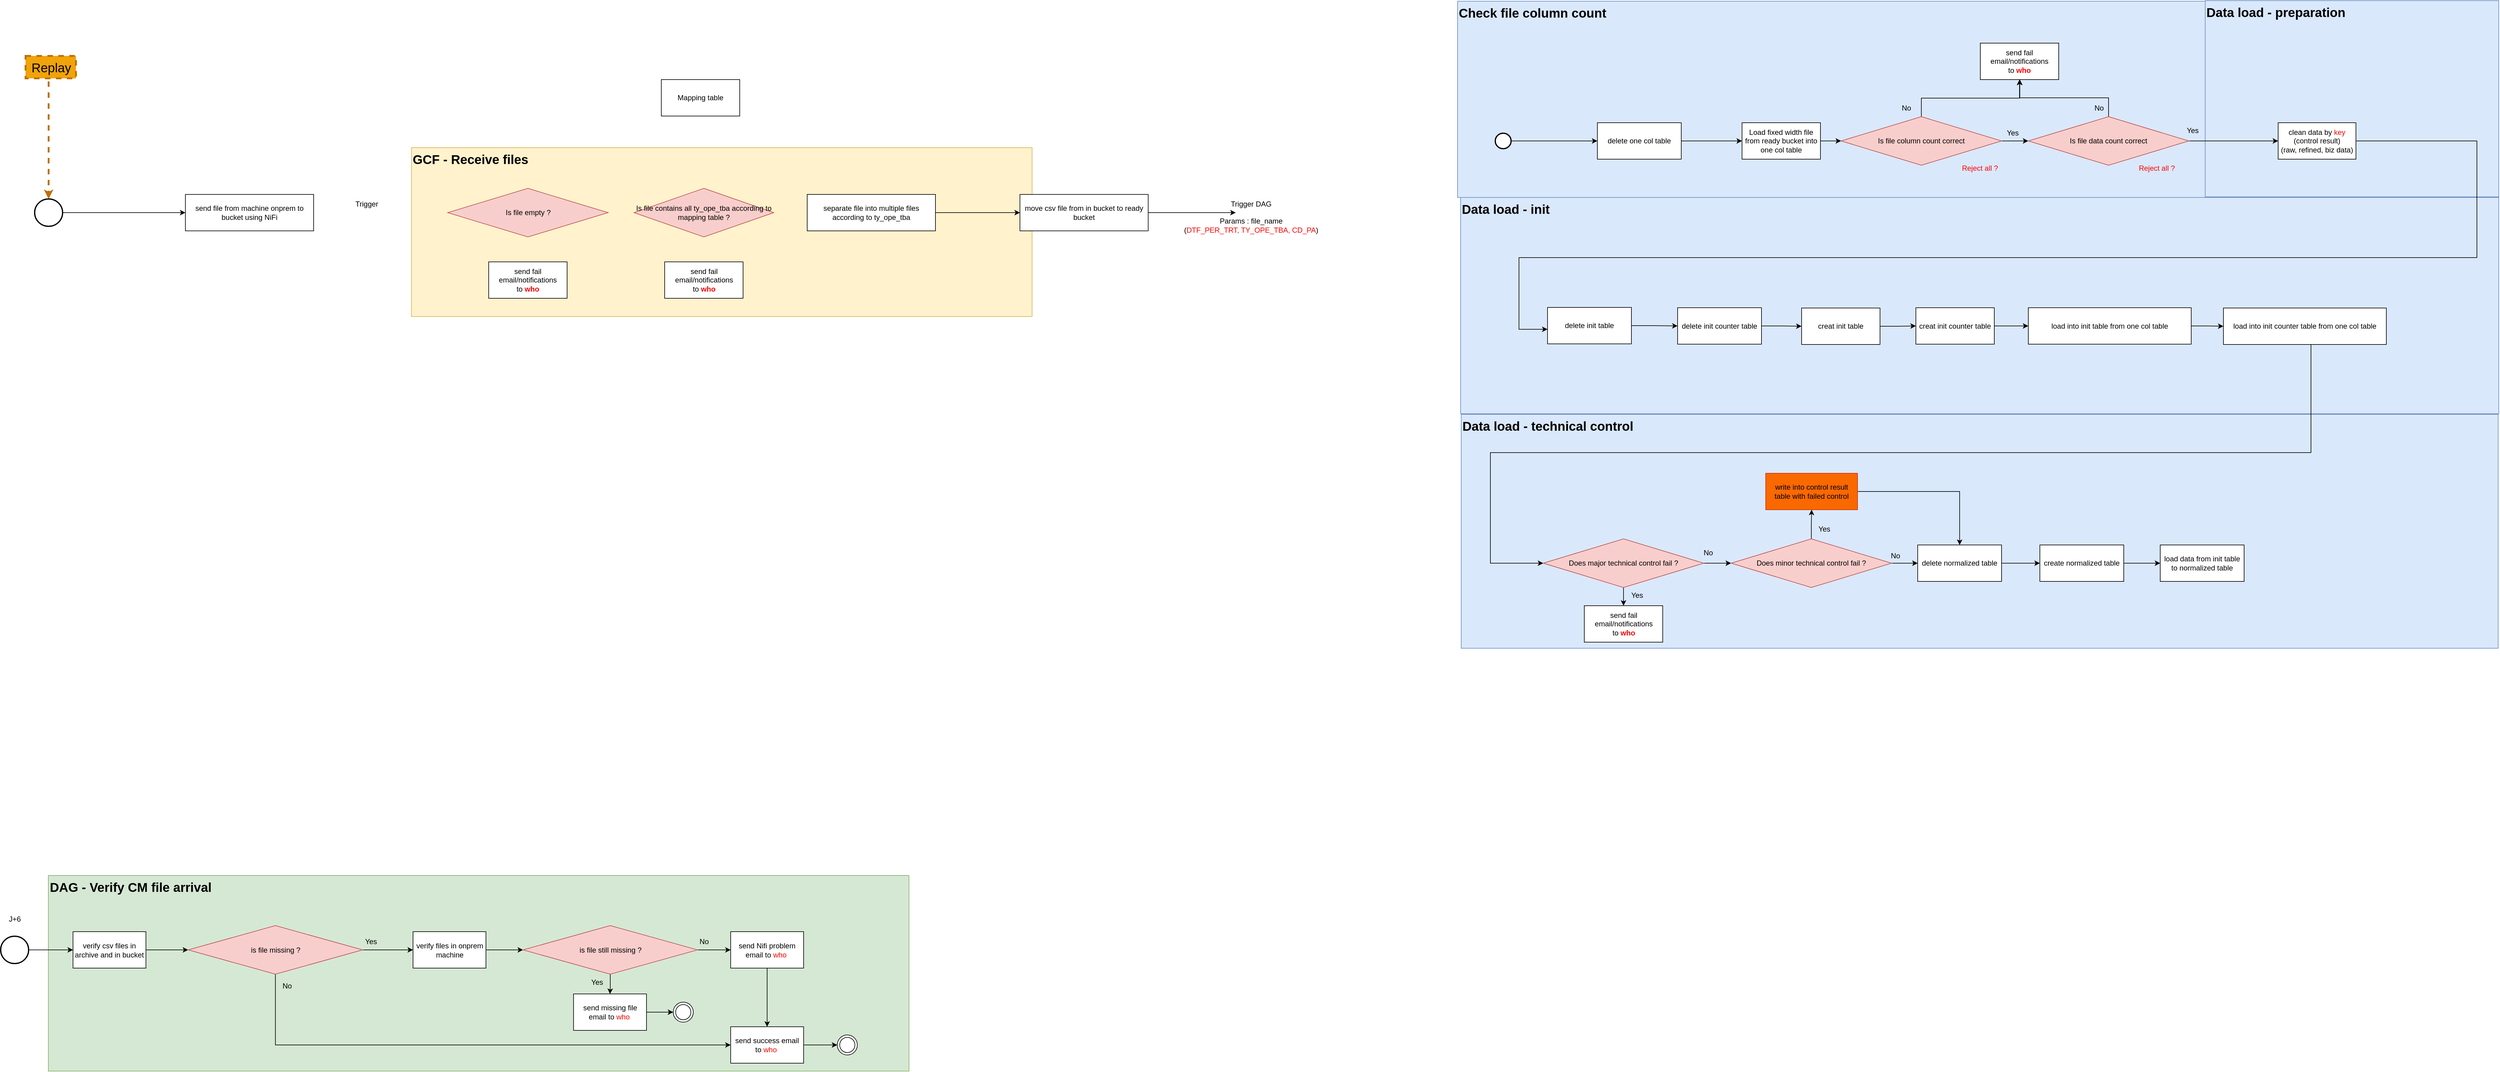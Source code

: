<mxfile version="24.2.2" type="github">
  <diagram name="Page-1" id="dkLmOQd1HcsfgHAnOU7j">
    <mxGraphModel dx="4603" dy="-1791" grid="1" gridSize="10" guides="1" tooltips="1" connect="1" arrows="1" fold="1" page="1" pageScale="1" pageWidth="827" pageHeight="1169" math="0" shadow="0">
      <root>
        <mxCell id="0" />
        <mxCell id="1" parent="0" />
        <mxCell id="4m1ToxqM0PlaWDM-n7NB-2" value="Check file column count" style="rounded=0;whiteSpace=wrap;html=1;align=left;horizontal=1;verticalAlign=top;fillColor=#dae8fc;strokeColor=#6c8ebf;fontSize=21;fontStyle=1;" vertex="1" parent="1">
          <mxGeometry x="-610" y="2971" width="1230" height="323" as="geometry" />
        </mxCell>
        <mxCell id="4m1ToxqM0PlaWDM-n7NB-3" value="Data load - init" style="rounded=0;whiteSpace=wrap;html=1;align=left;horizontal=1;verticalAlign=top;fillColor=#dae8fc;strokeColor=#6c8ebf;fontSize=21;fontStyle=1" vertex="1" parent="1">
          <mxGeometry x="-605" y="3294" width="1708" height="356" as="geometry" />
        </mxCell>
        <mxCell id="4m1ToxqM0PlaWDM-n7NB-4" value="DAG - Verify CM file arrival" style="rounded=0;whiteSpace=wrap;html=1;align=left;horizontal=1;verticalAlign=top;fillColor=#d5e8d4;strokeColor=#82b366;fontSize=21;fontStyle=1;" vertex="1" parent="1">
          <mxGeometry x="-2928.5" y="4410" width="1416" height="322" as="geometry" />
        </mxCell>
        <mxCell id="4m1ToxqM0PlaWDM-n7NB-7" value="Data load - technical control" style="rounded=0;whiteSpace=wrap;html=1;align=left;horizontal=1;verticalAlign=top;fillColor=#dae8fc;strokeColor=#6c8ebf;fontSize=21;fontStyle=1" vertex="1" parent="1">
          <mxGeometry x="-604" y="3651" width="1706" height="385" as="geometry" />
        </mxCell>
        <mxCell id="4m1ToxqM0PlaWDM-n7NB-8" value="Data load - preparation" style="rounded=0;whiteSpace=wrap;html=1;align=left;horizontal=1;verticalAlign=top;fillColor=#dae8fc;strokeColor=#6c8ebf;fontSize=21;fontStyle=1;" vertex="1" parent="1">
          <mxGeometry x="620" y="2970" width="483" height="323" as="geometry" />
        </mxCell>
        <mxCell id="4m1ToxqM0PlaWDM-n7NB-10" value="GCF - Receive files" style="rounded=0;whiteSpace=wrap;html=1;align=left;horizontal=1;verticalAlign=top;fillColor=#fff2cc;strokeColor=#d6b656;fontSize=21;fontStyle=1" vertex="1" parent="1">
          <mxGeometry x="-2331" y="3212" width="1021" height="278" as="geometry" />
        </mxCell>
        <mxCell id="4m1ToxqM0PlaWDM-n7NB-12" value="send file from machine onprem to bucket using NiFi" style="rounded=0;whiteSpace=wrap;html=1;" vertex="1" parent="1">
          <mxGeometry x="-2703" y="3289" width="211" height="60" as="geometry" />
        </mxCell>
        <mxCell id="4m1ToxqM0PlaWDM-n7NB-14" style="edgeStyle=orthogonalEdgeStyle;rounded=0;orthogonalLoop=1;jettySize=auto;html=1;entryX=0;entryY=0.5;entryDx=0;entryDy=0;" edge="1" parent="1" source="4m1ToxqM0PlaWDM-n7NB-15" target="4m1ToxqM0PlaWDM-n7NB-52">
          <mxGeometry relative="1" as="geometry" />
        </mxCell>
        <mxCell id="4m1ToxqM0PlaWDM-n7NB-182" style="edgeStyle=orthogonalEdgeStyle;rounded=0;orthogonalLoop=1;jettySize=auto;html=1;" edge="1" parent="1" source="4m1ToxqM0PlaWDM-n7NB-15" target="4m1ToxqM0PlaWDM-n7NB-181">
          <mxGeometry relative="1" as="geometry" />
        </mxCell>
        <mxCell id="4m1ToxqM0PlaWDM-n7NB-15" value="Does&amp;nbsp;major technical control fail ?" style="rhombus;whiteSpace=wrap;html=1;fillColor=#f8cecc;strokeColor=#b85450;" vertex="1" parent="1">
          <mxGeometry x="-469" y="3856" width="264" height="80" as="geometry" />
        </mxCell>
        <mxCell id="4m1ToxqM0PlaWDM-n7NB-18" style="edgeStyle=orthogonalEdgeStyle;rounded=0;orthogonalLoop=1;jettySize=auto;html=1;entryX=0;entryY=0.5;entryDx=0;entryDy=0;" edge="1" parent="1" source="4m1ToxqM0PlaWDM-n7NB-19" target="4m1ToxqM0PlaWDM-n7NB-37">
          <mxGeometry relative="1" as="geometry" />
        </mxCell>
        <mxCell id="4m1ToxqM0PlaWDM-n7NB-19" value="load into init table from one col table" style="rounded=0;whiteSpace=wrap;html=1;" vertex="1" parent="1">
          <mxGeometry x="329" y="3475.5" width="268" height="60" as="geometry" />
        </mxCell>
        <mxCell id="4m1ToxqM0PlaWDM-n7NB-26" style="edgeStyle=orthogonalEdgeStyle;rounded=0;orthogonalLoop=1;jettySize=auto;html=1;entryX=0;entryY=0.5;entryDx=0;entryDy=0;" edge="1" parent="1" source="4m1ToxqM0PlaWDM-n7NB-27" target="4m1ToxqM0PlaWDM-n7NB-35">
          <mxGeometry relative="1" as="geometry" />
        </mxCell>
        <mxCell id="4m1ToxqM0PlaWDM-n7NB-27" value="creat init table" style="rounded=0;whiteSpace=wrap;html=1;" vertex="1" parent="1">
          <mxGeometry x="-44" y="3476" width="129" height="60" as="geometry" />
        </mxCell>
        <mxCell id="4m1ToxqM0PlaWDM-n7NB-28" style="edgeStyle=orthogonalEdgeStyle;rounded=0;orthogonalLoop=1;jettySize=auto;html=1;" edge="1" parent="1" source="4m1ToxqM0PlaWDM-n7NB-29" target="4m1ToxqM0PlaWDM-n7NB-31">
          <mxGeometry relative="1" as="geometry">
            <Array as="points">
              <mxPoint x="1067" y="3201" />
              <mxPoint x="1067" y="3393" />
              <mxPoint x="-509" y="3393" />
              <mxPoint x="-509" y="3511" />
            </Array>
          </mxGeometry>
        </mxCell>
        <mxCell id="4m1ToxqM0PlaWDM-n7NB-29" value="clean data by&lt;font color=&quot;#ff0000&quot;&gt; key&lt;/font&gt;&lt;br&gt;(control result)&lt;br&gt;(raw, refined, biz data)" style="rounded=0;whiteSpace=wrap;html=1;" vertex="1" parent="1">
          <mxGeometry x="740" y="3171" width="128" height="60" as="geometry" />
        </mxCell>
        <mxCell id="4m1ToxqM0PlaWDM-n7NB-30" style="edgeStyle=orthogonalEdgeStyle;rounded=0;orthogonalLoop=1;jettySize=auto;html=1;entryX=0;entryY=0.5;entryDx=0;entryDy=0;" edge="1" parent="1" source="4m1ToxqM0PlaWDM-n7NB-31" target="4m1ToxqM0PlaWDM-n7NB-33">
          <mxGeometry relative="1" as="geometry" />
        </mxCell>
        <mxCell id="4m1ToxqM0PlaWDM-n7NB-31" value="delete init table" style="rounded=0;whiteSpace=wrap;html=1;" vertex="1" parent="1">
          <mxGeometry x="-462" y="3475" width="138" height="60" as="geometry" />
        </mxCell>
        <mxCell id="4m1ToxqM0PlaWDM-n7NB-32" style="edgeStyle=orthogonalEdgeStyle;rounded=0;orthogonalLoop=1;jettySize=auto;html=1;" edge="1" parent="1" source="4m1ToxqM0PlaWDM-n7NB-33" target="4m1ToxqM0PlaWDM-n7NB-27">
          <mxGeometry relative="1" as="geometry" />
        </mxCell>
        <mxCell id="4m1ToxqM0PlaWDM-n7NB-33" value="delete init counter table" style="rounded=0;whiteSpace=wrap;html=1;" vertex="1" parent="1">
          <mxGeometry x="-248" y="3475.5" width="138" height="60" as="geometry" />
        </mxCell>
        <mxCell id="4m1ToxqM0PlaWDM-n7NB-34" style="edgeStyle=orthogonalEdgeStyle;rounded=0;orthogonalLoop=1;jettySize=auto;html=1;" edge="1" parent="1" source="4m1ToxqM0PlaWDM-n7NB-35" target="4m1ToxqM0PlaWDM-n7NB-19">
          <mxGeometry relative="1" as="geometry" />
        </mxCell>
        <mxCell id="4m1ToxqM0PlaWDM-n7NB-35" value="creat init counter table" style="rounded=0;whiteSpace=wrap;html=1;" vertex="1" parent="1">
          <mxGeometry x="144" y="3475.5" width="129" height="60" as="geometry" />
        </mxCell>
        <mxCell id="4m1ToxqM0PlaWDM-n7NB-36" style="edgeStyle=orthogonalEdgeStyle;rounded=0;orthogonalLoop=1;jettySize=auto;html=1;entryX=0;entryY=0.5;entryDx=0;entryDy=0;" edge="1" parent="1" source="4m1ToxqM0PlaWDM-n7NB-37" target="4m1ToxqM0PlaWDM-n7NB-15">
          <mxGeometry relative="1" as="geometry">
            <Array as="points">
              <mxPoint x="794" y="3714" />
              <mxPoint x="-556" y="3714" />
              <mxPoint x="-556" y="3896" />
            </Array>
          </mxGeometry>
        </mxCell>
        <mxCell id="4m1ToxqM0PlaWDM-n7NB-37" value="load into init counter table from one col table" style="rounded=0;whiteSpace=wrap;html=1;" vertex="1" parent="1">
          <mxGeometry x="650" y="3476" width="268" height="60" as="geometry" />
        </mxCell>
        <mxCell id="4m1ToxqM0PlaWDM-n7NB-43" style="edgeStyle=orthogonalEdgeStyle;rounded=0;orthogonalLoop=1;jettySize=auto;html=1;" edge="1" parent="1" source="4m1ToxqM0PlaWDM-n7NB-44" target="4m1ToxqM0PlaWDM-n7NB-65">
          <mxGeometry relative="1" as="geometry" />
        </mxCell>
        <mxCell id="4m1ToxqM0PlaWDM-n7NB-44" value="delete normalized table" style="rounded=0;whiteSpace=wrap;html=1;" vertex="1" parent="1">
          <mxGeometry x="147" y="3866" width="138" height="60" as="geometry" />
        </mxCell>
        <mxCell id="4m1ToxqM0PlaWDM-n7NB-46" value="load data from init table to normalized table" style="rounded=0;whiteSpace=wrap;html=1;" vertex="1" parent="1">
          <mxGeometry x="546" y="3866" width="138" height="60" as="geometry" />
        </mxCell>
        <mxCell id="4m1ToxqM0PlaWDM-n7NB-50" style="edgeStyle=orthogonalEdgeStyle;rounded=0;orthogonalLoop=1;jettySize=auto;html=1;entryX=0;entryY=0.5;entryDx=0;entryDy=0;" edge="1" parent="1" source="4m1ToxqM0PlaWDM-n7NB-52" target="4m1ToxqM0PlaWDM-n7NB-44">
          <mxGeometry relative="1" as="geometry" />
        </mxCell>
        <mxCell id="4m1ToxqM0PlaWDM-n7NB-51" style="edgeStyle=orthogonalEdgeStyle;rounded=0;orthogonalLoop=1;jettySize=auto;html=1;" edge="1" parent="1" source="4m1ToxqM0PlaWDM-n7NB-52" target="4m1ToxqM0PlaWDM-n7NB-54">
          <mxGeometry relative="1" as="geometry" />
        </mxCell>
        <mxCell id="4m1ToxqM0PlaWDM-n7NB-52" value="Does&amp;nbsp;minor technical control fail ?" style="rhombus;whiteSpace=wrap;html=1;fillColor=#f8cecc;strokeColor=#b85450;" vertex="1" parent="1">
          <mxGeometry x="-160" y="3856" width="264" height="80" as="geometry" />
        </mxCell>
        <mxCell id="4m1ToxqM0PlaWDM-n7NB-53" style="edgeStyle=orthogonalEdgeStyle;rounded=0;orthogonalLoop=1;jettySize=auto;html=1;entryX=0.5;entryY=0;entryDx=0;entryDy=0;" edge="1" parent="1" source="4m1ToxqM0PlaWDM-n7NB-54" target="4m1ToxqM0PlaWDM-n7NB-44">
          <mxGeometry relative="1" as="geometry" />
        </mxCell>
        <mxCell id="4m1ToxqM0PlaWDM-n7NB-54" value="write into control result table with failed control" style="rounded=0;whiteSpace=wrap;html=1;fillColor=#fa6800;strokeColor=#C73500;fontColor=#000000;" vertex="1" parent="1">
          <mxGeometry x="-103" y="3748" width="151" height="60" as="geometry" />
        </mxCell>
        <mxCell id="4m1ToxqM0PlaWDM-n7NB-64" style="edgeStyle=orthogonalEdgeStyle;rounded=0;orthogonalLoop=1;jettySize=auto;html=1;" edge="1" parent="1" source="4m1ToxqM0PlaWDM-n7NB-65" target="4m1ToxqM0PlaWDM-n7NB-46">
          <mxGeometry relative="1" as="geometry" />
        </mxCell>
        <mxCell id="4m1ToxqM0PlaWDM-n7NB-65" value="create normalized table" style="rounded=0;whiteSpace=wrap;html=1;" vertex="1" parent="1">
          <mxGeometry x="348" y="3866" width="138" height="60" as="geometry" />
        </mxCell>
        <mxCell id="4m1ToxqM0PlaWDM-n7NB-70" style="edgeStyle=orthogonalEdgeStyle;rounded=0;orthogonalLoop=1;jettySize=auto;html=1;entryX=0;entryY=0.5;entryDx=0;entryDy=0;" edge="1" parent="1" source="4m1ToxqM0PlaWDM-n7NB-95">
          <mxGeometry relative="1" as="geometry">
            <mxPoint x="-1431.5" y="3319" as="sourcePoint" />
            <mxPoint x="-975" y="3319" as="targetPoint" />
            <Array as="points" />
          </mxGeometry>
        </mxCell>
        <mxCell id="4m1ToxqM0PlaWDM-n7NB-73" style="edgeStyle=orthogonalEdgeStyle;rounded=0;orthogonalLoop=1;jettySize=auto;html=1;" edge="1" parent="1" source="4m1ToxqM0PlaWDM-n7NB-74" target="4m1ToxqM0PlaWDM-n7NB-77">
          <mxGeometry relative="1" as="geometry" />
        </mxCell>
        <mxCell id="4m1ToxqM0PlaWDM-n7NB-74" value="" style="strokeWidth=2;html=1;shape=mxgraph.flowchart.start_2;whiteSpace=wrap;" vertex="1" parent="1">
          <mxGeometry x="-3006.9" y="4510" width="46" height="45" as="geometry" />
        </mxCell>
        <mxCell id="4m1ToxqM0PlaWDM-n7NB-75" value="&lt;font&gt;J+6&lt;/font&gt;" style="text;html=1;align=center;verticalAlign=middle;resizable=0;points=[];autosize=1;strokeColor=none;fillColor=none;fontColor=#000000;" vertex="1" parent="1">
          <mxGeometry x="-3002.9" y="4469" width="38" height="26" as="geometry" />
        </mxCell>
        <mxCell id="4m1ToxqM0PlaWDM-n7NB-76" style="edgeStyle=orthogonalEdgeStyle;rounded=0;orthogonalLoop=1;jettySize=auto;html=1;entryX=0;entryY=0.5;entryDx=0;entryDy=0;" edge="1" parent="1" source="4m1ToxqM0PlaWDM-n7NB-77" target="4m1ToxqM0PlaWDM-n7NB-80">
          <mxGeometry relative="1" as="geometry" />
        </mxCell>
        <mxCell id="4m1ToxqM0PlaWDM-n7NB-77" value="verify csv files in archive and in bucket" style="rounded=0;whiteSpace=wrap;html=1;" vertex="1" parent="1">
          <mxGeometry x="-2887.9" y="4502.5" width="120" height="60" as="geometry" />
        </mxCell>
        <mxCell id="4m1ToxqM0PlaWDM-n7NB-78" style="edgeStyle=orthogonalEdgeStyle;rounded=0;orthogonalLoop=1;jettySize=auto;html=1;" edge="1" parent="1" source="4m1ToxqM0PlaWDM-n7NB-80" target="4m1ToxqM0PlaWDM-n7NB-94">
          <mxGeometry relative="1" as="geometry">
            <mxPoint x="-2554.863" y="4455.99" as="targetPoint" />
          </mxGeometry>
        </mxCell>
        <mxCell id="4m1ToxqM0PlaWDM-n7NB-79" style="edgeStyle=orthogonalEdgeStyle;rounded=0;orthogonalLoop=1;jettySize=auto;html=1;entryX=0;entryY=0.5;entryDx=0;entryDy=0;" edge="1" parent="1" source="4m1ToxqM0PlaWDM-n7NB-80" target="4m1ToxqM0PlaWDM-n7NB-86">
          <mxGeometry relative="1" as="geometry">
            <Array as="points">
              <mxPoint x="-2554.5" y="4689" />
            </Array>
          </mxGeometry>
        </mxCell>
        <mxCell id="4m1ToxqM0PlaWDM-n7NB-80" value="is file missing ?" style="rhombus;whiteSpace=wrap;html=1;fillColor=#f8cecc;strokeColor=#b85450;" vertex="1" parent="1">
          <mxGeometry x="-2698.4" y="4492.5" width="287" height="80" as="geometry" />
        </mxCell>
        <mxCell id="4m1ToxqM0PlaWDM-n7NB-81" style="edgeStyle=orthogonalEdgeStyle;rounded=0;orthogonalLoop=1;jettySize=auto;html=1;" edge="1" parent="1" source="4m1ToxqM0PlaWDM-n7NB-94" target="4m1ToxqM0PlaWDM-n7NB-84">
          <mxGeometry relative="1" as="geometry">
            <mxPoint x="-1906.963" y="4425.51" as="sourcePoint" />
          </mxGeometry>
        </mxCell>
        <mxCell id="4m1ToxqM0PlaWDM-n7NB-82" style="edgeStyle=orthogonalEdgeStyle;rounded=0;orthogonalLoop=1;jettySize=auto;html=1;" edge="1" parent="1" source="4m1ToxqM0PlaWDM-n7NB-84" target="4m1ToxqM0PlaWDM-n7NB-88">
          <mxGeometry relative="1" as="geometry" />
        </mxCell>
        <mxCell id="4m1ToxqM0PlaWDM-n7NB-83" style="edgeStyle=orthogonalEdgeStyle;rounded=0;orthogonalLoop=1;jettySize=auto;html=1;" edge="1" parent="1" source="4m1ToxqM0PlaWDM-n7NB-84" target="4m1ToxqM0PlaWDM-n7NB-143">
          <mxGeometry relative="1" as="geometry" />
        </mxCell>
        <mxCell id="4m1ToxqM0PlaWDM-n7NB-84" value="is file still missing ?" style="rhombus;whiteSpace=wrap;html=1;fillColor=#f8cecc;strokeColor=#b85450;" vertex="1" parent="1">
          <mxGeometry x="-2147.5" y="4492.5" width="287" height="80" as="geometry" />
        </mxCell>
        <mxCell id="4m1ToxqM0PlaWDM-n7NB-85" style="edgeStyle=orthogonalEdgeStyle;rounded=0;orthogonalLoop=1;jettySize=auto;html=1;entryX=0;entryY=0.5;entryDx=0;entryDy=0;" edge="1" parent="1" source="4m1ToxqM0PlaWDM-n7NB-86" target="4m1ToxqM0PlaWDM-n7NB-89">
          <mxGeometry relative="1" as="geometry" />
        </mxCell>
        <mxCell id="4m1ToxqM0PlaWDM-n7NB-86" value="send success email to &lt;font color=&quot;#ff0000&quot;&gt;who&lt;/font&gt;&amp;nbsp;" style="rounded=0;whiteSpace=wrap;html=1;" vertex="1" parent="1">
          <mxGeometry x="-1805.9" y="4659" width="120" height="60" as="geometry" />
        </mxCell>
        <mxCell id="4m1ToxqM0PlaWDM-n7NB-87" style="edgeStyle=orthogonalEdgeStyle;rounded=0;orthogonalLoop=1;jettySize=auto;html=1;" edge="1" parent="1" source="4m1ToxqM0PlaWDM-n7NB-88" target="4m1ToxqM0PlaWDM-n7NB-86">
          <mxGeometry relative="1" as="geometry" />
        </mxCell>
        <mxCell id="4m1ToxqM0PlaWDM-n7NB-88" value="send Nifi problem email to &lt;font color=&quot;#ff0000&quot;&gt;who&lt;/font&gt;&amp;nbsp;" style="rounded=0;whiteSpace=wrap;html=1;" vertex="1" parent="1">
          <mxGeometry x="-1805.9" y="4502.5" width="120" height="60" as="geometry" />
        </mxCell>
        <mxCell id="4m1ToxqM0PlaWDM-n7NB-89" value="" style="ellipse;shape=doubleEllipse;html=1;dashed=0;whiteSpace=wrap;aspect=fixed;" vertex="1" parent="1">
          <mxGeometry x="-1630.5" y="4672.5" width="33" height="33" as="geometry" />
        </mxCell>
        <mxCell id="4m1ToxqM0PlaWDM-n7NB-90" value="No" style="text;html=1;align=center;verticalAlign=middle;resizable=0;points=[];autosize=1;strokeColor=none;fillColor=none;" vertex="1" parent="1">
          <mxGeometry x="-2552.5" y="4579" width="33" height="26" as="geometry" />
        </mxCell>
        <mxCell id="4m1ToxqM0PlaWDM-n7NB-91" value="Yes" style="text;html=1;align=center;verticalAlign=middle;resizable=0;points=[];autosize=1;strokeColor=none;fillColor=none;" vertex="1" parent="1">
          <mxGeometry x="-2417.5" y="4506" width="38" height="26" as="geometry" />
        </mxCell>
        <mxCell id="4m1ToxqM0PlaWDM-n7NB-92" value="No" style="text;html=1;align=center;verticalAlign=middle;resizable=0;points=[];autosize=1;strokeColor=none;fillColor=none;" vertex="1" parent="1">
          <mxGeometry x="-1866.5" y="4506" width="33" height="26" as="geometry" />
        </mxCell>
        <mxCell id="4m1ToxqM0PlaWDM-n7NB-93" value="Yes" style="text;html=1;align=center;verticalAlign=middle;resizable=0;points=[];autosize=1;strokeColor=none;fillColor=none;" vertex="1" parent="1">
          <mxGeometry x="-2045.5" y="4572.5" width="38" height="26" as="geometry" />
        </mxCell>
        <mxCell id="4m1ToxqM0PlaWDM-n7NB-94" value="verify files in onprem machine" style="rounded=0;whiteSpace=wrap;html=1;" vertex="1" parent="1">
          <mxGeometry x="-2328.5" y="4502.5" width="120" height="60" as="geometry" />
        </mxCell>
        <mxCell id="4m1ToxqM0PlaWDM-n7NB-95" value="move csv file from in bucket to ready bucket" style="rounded=0;whiteSpace=wrap;html=1;" vertex="1" parent="1">
          <mxGeometry x="-1330" y="3289" width="211" height="60" as="geometry" />
        </mxCell>
        <mxCell id="4m1ToxqM0PlaWDM-n7NB-100" value="No" style="text;html=1;align=center;verticalAlign=middle;resizable=0;points=[];autosize=1;strokeColor=none;fillColor=none;" vertex="1" parent="1">
          <mxGeometry x="93" y="3871" width="33" height="26" as="geometry" />
        </mxCell>
        <mxCell id="4m1ToxqM0PlaWDM-n7NB-101" value="Yes" style="text;html=1;align=center;verticalAlign=middle;resizable=0;points=[];autosize=1;strokeColor=none;fillColor=none;" vertex="1" parent="1">
          <mxGeometry x="-26" y="3827" width="38" height="26" as="geometry" />
        </mxCell>
        <mxCell id="4m1ToxqM0PlaWDM-n7NB-102" value="No" style="text;html=1;align=center;verticalAlign=middle;resizable=0;points=[];autosize=1;strokeColor=none;fillColor=none;" vertex="1" parent="1">
          <mxGeometry x="-215" y="3866" width="33" height="26" as="geometry" />
        </mxCell>
        <mxCell id="4m1ToxqM0PlaWDM-n7NB-103" value="Yes" style="text;html=1;align=center;verticalAlign=middle;resizable=0;points=[];autosize=1;strokeColor=none;fillColor=none;" vertex="1" parent="1">
          <mxGeometry x="-334" y="3936" width="38" height="26" as="geometry" />
        </mxCell>
        <mxCell id="4m1ToxqM0PlaWDM-n7NB-107" value="Replay" style="text;html=1;align=center;verticalAlign=middle;resizable=0;points=[];autosize=1;strokeColor=#BD7000;fillColor=#f0a30a;fontSize=21;fontColor=#000000;dashed=1;strokeWidth=3;" vertex="1" parent="1">
          <mxGeometry x="-2966" y="3061" width="83" height="37" as="geometry" />
        </mxCell>
        <mxCell id="4m1ToxqM0PlaWDM-n7NB-108" style="edgeStyle=orthogonalEdgeStyle;rounded=0;orthogonalLoop=1;jettySize=auto;html=1;entryX=0.5;entryY=0;entryDx=0;entryDy=0;entryPerimeter=0;dashed=1;strokeWidth=3;fillColor=#f0a30a;strokeColor=#BD7000;" edge="1" parent="1" target="4m1ToxqM0PlaWDM-n7NB-146">
          <mxGeometry relative="1" as="geometry">
            <Array as="points">
              <mxPoint x="-2928" y="3108" />
              <mxPoint x="-2928" y="3108" />
            </Array>
            <mxPoint x="-2928" y="3103" as="sourcePoint" />
            <mxPoint x="-2940.49" y="3261.97" as="targetPoint" />
          </mxGeometry>
        </mxCell>
        <mxCell id="4m1ToxqM0PlaWDM-n7NB-109" style="edgeStyle=orthogonalEdgeStyle;rounded=0;orthogonalLoop=1;jettySize=auto;html=1;" edge="1" parent="1" source="4m1ToxqM0PlaWDM-n7NB-111" target="4m1ToxqM0PlaWDM-n7NB-112">
          <mxGeometry relative="1" as="geometry" />
        </mxCell>
        <mxCell id="4m1ToxqM0PlaWDM-n7NB-174" style="edgeStyle=orthogonalEdgeStyle;rounded=0;orthogonalLoop=1;jettySize=auto;html=1;" edge="1" parent="1" source="4m1ToxqM0PlaWDM-n7NB-111" target="4m1ToxqM0PlaWDM-n7NB-173">
          <mxGeometry relative="1" as="geometry" />
        </mxCell>
        <mxCell id="4m1ToxqM0PlaWDM-n7NB-111" value="Is file column count correct" style="rhombus;whiteSpace=wrap;html=1;fillColor=#f8cecc;strokeColor=#b85450;" vertex="1" parent="1">
          <mxGeometry x="21" y="3161" width="264" height="80" as="geometry" />
        </mxCell>
        <mxCell id="4m1ToxqM0PlaWDM-n7NB-112" value="send fail email/notifications to&amp;nbsp;&lt;b style=&quot;border-color: var(--border-color);&quot;&gt;&lt;font style=&quot;border-color: var(--border-color);&quot; color=&quot;#ff0000&quot;&gt;who&lt;/font&gt;&lt;/b&gt;" style="rounded=0;whiteSpace=wrap;html=1;" vertex="1" parent="1">
          <mxGeometry x="250" y="3040" width="129" height="60" as="geometry" />
        </mxCell>
        <mxCell id="4m1ToxqM0PlaWDM-n7NB-116" style="edgeStyle=orthogonalEdgeStyle;rounded=0;orthogonalLoop=1;jettySize=auto;html=1;" edge="1" parent="1" source="4m1ToxqM0PlaWDM-n7NB-117" target="4m1ToxqM0PlaWDM-n7NB-111">
          <mxGeometry relative="1" as="geometry" />
        </mxCell>
        <mxCell id="4m1ToxqM0PlaWDM-n7NB-117" value="Load fixed width file from ready bucket into one col table" style="rounded=0;whiteSpace=wrap;html=1;" vertex="1" parent="1">
          <mxGeometry x="-142" y="3171" width="129" height="60" as="geometry" />
        </mxCell>
        <mxCell id="4m1ToxqM0PlaWDM-n7NB-118" style="edgeStyle=orthogonalEdgeStyle;rounded=0;orthogonalLoop=1;jettySize=auto;html=1;" edge="1" parent="1" source="4m1ToxqM0PlaWDM-n7NB-119" target="4m1ToxqM0PlaWDM-n7NB-117">
          <mxGeometry relative="1" as="geometry" />
        </mxCell>
        <mxCell id="4m1ToxqM0PlaWDM-n7NB-119" value="delete one col&amp;nbsp;table" style="rounded=0;whiteSpace=wrap;html=1;" vertex="1" parent="1">
          <mxGeometry x="-380" y="3171" width="138" height="60" as="geometry" />
        </mxCell>
        <mxCell id="4m1ToxqM0PlaWDM-n7NB-123" value="Yes" style="text;html=1;align=center;verticalAlign=middle;resizable=0;points=[];autosize=1;strokeColor=none;fillColor=none;" vertex="1" parent="1">
          <mxGeometry x="284" y="3175" width="38" height="26" as="geometry" />
        </mxCell>
        <mxCell id="4m1ToxqM0PlaWDM-n7NB-124" value="No" style="text;html=1;align=center;verticalAlign=middle;resizable=0;points=[];autosize=1;strokeColor=none;fillColor=none;" vertex="1" parent="1">
          <mxGeometry x="111" y="3134" width="33" height="26" as="geometry" />
        </mxCell>
        <mxCell id="4m1ToxqM0PlaWDM-n7NB-142" style="edgeStyle=orthogonalEdgeStyle;rounded=0;orthogonalLoop=1;jettySize=auto;html=1;" edge="1" parent="1" source="4m1ToxqM0PlaWDM-n7NB-143" target="4m1ToxqM0PlaWDM-n7NB-144">
          <mxGeometry relative="1" as="geometry" />
        </mxCell>
        <mxCell id="4m1ToxqM0PlaWDM-n7NB-143" value="send missing file email to &lt;font color=&quot;#ff0000&quot;&gt;who&lt;/font&gt;&amp;nbsp;" style="rounded=0;whiteSpace=wrap;html=1;" vertex="1" parent="1">
          <mxGeometry x="-2064.4" y="4605" width="120" height="60" as="geometry" />
        </mxCell>
        <mxCell id="4m1ToxqM0PlaWDM-n7NB-144" value="" style="ellipse;shape=doubleEllipse;html=1;dashed=0;whiteSpace=wrap;aspect=fixed;" vertex="1" parent="1">
          <mxGeometry x="-1900.4" y="4618.5" width="33" height="33" as="geometry" />
        </mxCell>
        <mxCell id="4m1ToxqM0PlaWDM-n7NB-145" style="edgeStyle=orthogonalEdgeStyle;rounded=0;orthogonalLoop=1;jettySize=auto;html=1;" edge="1" parent="1" source="4m1ToxqM0PlaWDM-n7NB-146" target="4m1ToxqM0PlaWDM-n7NB-12">
          <mxGeometry relative="1" as="geometry" />
        </mxCell>
        <mxCell id="4m1ToxqM0PlaWDM-n7NB-146" value="" style="strokeWidth=2;html=1;shape=mxgraph.flowchart.start_2;whiteSpace=wrap;" vertex="1" parent="1">
          <mxGeometry x="-2951" y="3296.5" width="46" height="45" as="geometry" />
        </mxCell>
        <mxCell id="4m1ToxqM0PlaWDM-n7NB-147" value="Params : file_name&lt;br&gt;(&lt;font color=&quot;#ff0000&quot;&gt;DTF_PER_TRT, TY_OPE_TBA, CD_PA&lt;/font&gt;)" style="text;html=1;align=center;verticalAlign=middle;resizable=0;points=[];autosize=1;strokeColor=none;fillColor=none;" vertex="1" parent="1">
          <mxGeometry x="-1070" y="3319.5" width="240" height="40" as="geometry" />
        </mxCell>
        <mxCell id="4m1ToxqM0PlaWDM-n7NB-148" value="Trigger DAG" style="text;html=1;align=center;verticalAlign=middle;resizable=0;points=[];autosize=1;strokeColor=none;fillColor=none;" vertex="1" parent="1">
          <mxGeometry x="-992.5" y="3292" width="85" height="26" as="geometry" />
        </mxCell>
        <mxCell id="4m1ToxqM0PlaWDM-n7NB-157" value="Trigger" style="text;html=1;align=center;verticalAlign=middle;resizable=0;points=[];autosize=1;strokeColor=none;fillColor=none;" vertex="1" parent="1">
          <mxGeometry x="-2433" y="3292" width="56" height="26" as="geometry" />
        </mxCell>
        <mxCell id="4m1ToxqM0PlaWDM-n7NB-158" style="edgeStyle=orthogonalEdgeStyle;rounded=0;orthogonalLoop=1;jettySize=auto;html=1;" edge="1" parent="1" source="4m1ToxqM0PlaWDM-n7NB-159" target="4m1ToxqM0PlaWDM-n7NB-119">
          <mxGeometry relative="1" as="geometry">
            <mxPoint x="-494" y="3201" as="targetPoint" />
          </mxGeometry>
        </mxCell>
        <mxCell id="4m1ToxqM0PlaWDM-n7NB-159" value="" style="strokeWidth=2;html=1;shape=mxgraph.flowchart.start_2;whiteSpace=wrap;" vertex="1" parent="1">
          <mxGeometry x="-548" y="3188.25" width="26.07" height="25.5" as="geometry" />
        </mxCell>
        <mxCell id="4m1ToxqM0PlaWDM-n7NB-164" style="edgeStyle=orthogonalEdgeStyle;rounded=0;orthogonalLoop=1;jettySize=auto;html=1;entryX=0;entryY=0.5;entryDx=0;entryDy=0;" edge="1" parent="1" source="4m1ToxqM0PlaWDM-n7NB-163" target="4m1ToxqM0PlaWDM-n7NB-95">
          <mxGeometry relative="1" as="geometry" />
        </mxCell>
        <mxCell id="4m1ToxqM0PlaWDM-n7NB-163" value="separate file into multiple files according to ty_ope_tba" style="rounded=0;whiteSpace=wrap;html=1;" vertex="1" parent="1">
          <mxGeometry x="-1680" y="3289" width="211" height="60" as="geometry" />
        </mxCell>
        <mxCell id="4m1ToxqM0PlaWDM-n7NB-166" value="Is file empty ?" style="rhombus;whiteSpace=wrap;html=1;fillColor=#f8cecc;strokeColor=#b85450;" vertex="1" parent="1">
          <mxGeometry x="-2271.5" y="3279" width="264" height="80" as="geometry" />
        </mxCell>
        <mxCell id="4m1ToxqM0PlaWDM-n7NB-167" value="send fail email/notifications to&amp;nbsp;&lt;b style=&quot;border-color: var(--border-color);&quot;&gt;&lt;font style=&quot;border-color: var(--border-color);&quot; color=&quot;#ff0000&quot;&gt;who&lt;/font&gt;&lt;/b&gt;" style="rounded=0;whiteSpace=wrap;html=1;" vertex="1" parent="1">
          <mxGeometry x="-2204" y="3400" width="129" height="60" as="geometry" />
        </mxCell>
        <mxCell id="4m1ToxqM0PlaWDM-n7NB-168" value="Is file contains all ty_ope_tba according to mapping table ?" style="rhombus;whiteSpace=wrap;html=1;fillColor=#f8cecc;strokeColor=#b85450;" vertex="1" parent="1">
          <mxGeometry x="-1965" y="3279" width="230" height="80" as="geometry" />
        </mxCell>
        <mxCell id="4m1ToxqM0PlaWDM-n7NB-169" value="send fail email/notifications to&amp;nbsp;&lt;b style=&quot;border-color: var(--border-color);&quot;&gt;&lt;font style=&quot;border-color: var(--border-color);&quot; color=&quot;#ff0000&quot;&gt;who&lt;/font&gt;&lt;/b&gt;" style="rounded=0;whiteSpace=wrap;html=1;" vertex="1" parent="1">
          <mxGeometry x="-1914.5" y="3400" width="129" height="60" as="geometry" />
        </mxCell>
        <mxCell id="4m1ToxqM0PlaWDM-n7NB-171" value="Mapping table" style="rounded=0;whiteSpace=wrap;html=1;" vertex="1" parent="1">
          <mxGeometry x="-1920" y="3100" width="129" height="60" as="geometry" />
        </mxCell>
        <mxCell id="4m1ToxqM0PlaWDM-n7NB-172" value="&lt;font color=&quot;#ff0000&quot;&gt;Reject all ?&lt;/font&gt;" style="text;html=1;align=center;verticalAlign=middle;resizable=0;points=[];autosize=1;strokeColor=none;fillColor=none;" vertex="1" parent="1">
          <mxGeometry x="209" y="3231" width="80" height="30" as="geometry" />
        </mxCell>
        <mxCell id="4m1ToxqM0PlaWDM-n7NB-175" style="edgeStyle=orthogonalEdgeStyle;rounded=0;orthogonalLoop=1;jettySize=auto;html=1;" edge="1" parent="1" source="4m1ToxqM0PlaWDM-n7NB-173" target="4m1ToxqM0PlaWDM-n7NB-29">
          <mxGeometry relative="1" as="geometry" />
        </mxCell>
        <mxCell id="4m1ToxqM0PlaWDM-n7NB-176" style="edgeStyle=orthogonalEdgeStyle;rounded=0;orthogonalLoop=1;jettySize=auto;html=1;" edge="1" parent="1" source="4m1ToxqM0PlaWDM-n7NB-173" target="4m1ToxqM0PlaWDM-n7NB-112">
          <mxGeometry relative="1" as="geometry">
            <Array as="points">
              <mxPoint x="461" y="3130" />
              <mxPoint x="315" y="3130" />
            </Array>
          </mxGeometry>
        </mxCell>
        <mxCell id="4m1ToxqM0PlaWDM-n7NB-173" value="Is file data count correct" style="rhombus;whiteSpace=wrap;html=1;fillColor=#f8cecc;strokeColor=#b85450;" vertex="1" parent="1">
          <mxGeometry x="329" y="3161" width="264" height="80" as="geometry" />
        </mxCell>
        <mxCell id="4m1ToxqM0PlaWDM-n7NB-177" value="&lt;font color=&quot;#ff0000&quot;&gt;Reject all ?&lt;/font&gt;" style="text;html=1;align=center;verticalAlign=middle;resizable=0;points=[];autosize=1;strokeColor=none;fillColor=none;" vertex="1" parent="1">
          <mxGeometry x="500" y="3231" width="80" height="30" as="geometry" />
        </mxCell>
        <mxCell id="4m1ToxqM0PlaWDM-n7NB-178" value="No" style="text;html=1;align=center;verticalAlign=middle;resizable=0;points=[];autosize=1;strokeColor=none;fillColor=none;" vertex="1" parent="1">
          <mxGeometry x="428" y="3134" width="33" height="26" as="geometry" />
        </mxCell>
        <mxCell id="4m1ToxqM0PlaWDM-n7NB-180" value="Yes" style="text;html=1;align=center;verticalAlign=middle;resizable=0;points=[];autosize=1;strokeColor=none;fillColor=none;" vertex="1" parent="1">
          <mxGeometry x="580" y="3171" width="38" height="26" as="geometry" />
        </mxCell>
        <mxCell id="4m1ToxqM0PlaWDM-n7NB-181" value="send fail email/notifications to&amp;nbsp;&lt;b style=&quot;border-color: var(--border-color);&quot;&gt;&lt;font style=&quot;border-color: var(--border-color);&quot; color=&quot;#ff0000&quot;&gt;who&lt;/font&gt;&lt;/b&gt;" style="rounded=0;whiteSpace=wrap;html=1;" vertex="1" parent="1">
          <mxGeometry x="-401.5" y="3966" width="129" height="60" as="geometry" />
        </mxCell>
      </root>
    </mxGraphModel>
  </diagram>
</mxfile>
